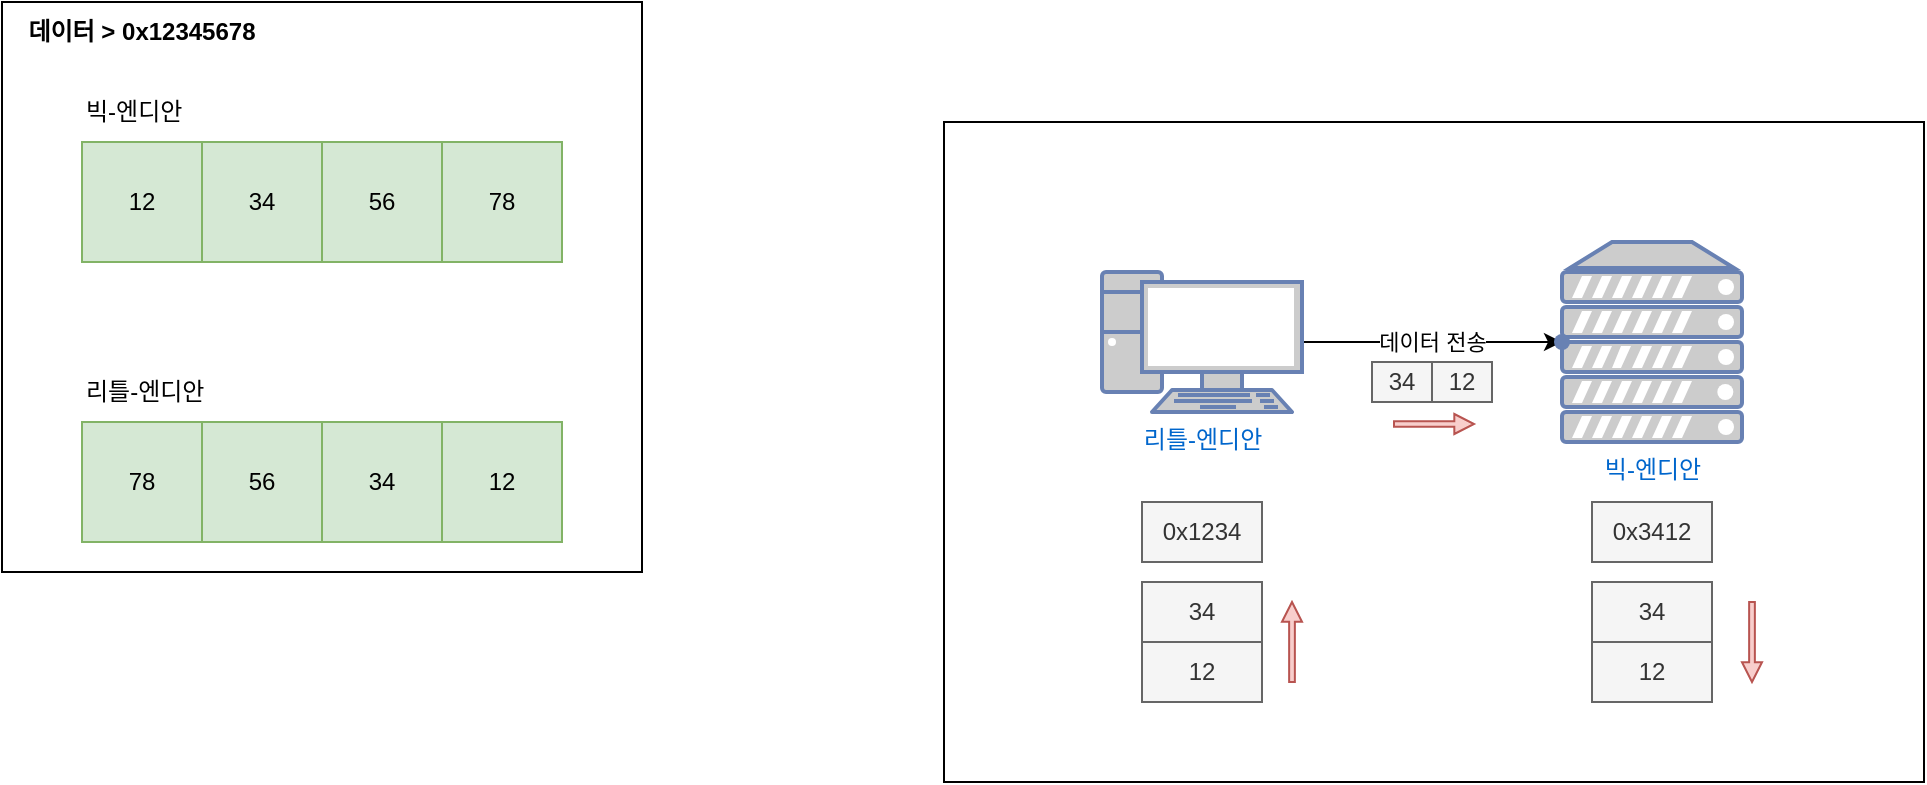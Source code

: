 <mxfile version="15.4.0" type="device"><diagram id="BIww486b7Sj1aNVrYjPS" name="Page-1"><mxGraphModel dx="811" dy="1047" grid="1" gridSize="10" guides="1" tooltips="1" connect="1" arrows="1" fold="1" page="1" pageScale="1" pageWidth="827" pageHeight="1169" math="0" shadow="0"><root><mxCell id="0"/><mxCell id="1" parent="0"/><mxCell id="Lz-bRAUbh7KZAy4cvf9u-33" value="" style="rounded=0;whiteSpace=wrap;html=1;align=left;" vertex="1" parent="1"><mxGeometry x="561" y="150" width="490" height="330" as="geometry"/></mxCell><mxCell id="Lz-bRAUbh7KZAy4cvf9u-12" value="" style="rounded=0;whiteSpace=wrap;html=1;align=left;" vertex="1" parent="1"><mxGeometry x="90" y="90" width="320" height="285" as="geometry"/></mxCell><mxCell id="Lz-bRAUbh7KZAy4cvf9u-1" value="12" style="rounded=0;whiteSpace=wrap;html=1;fillColor=#d5e8d4;strokeColor=#82b366;" vertex="1" parent="1"><mxGeometry x="130" y="160" width="60" height="60" as="geometry"/></mxCell><mxCell id="Lz-bRAUbh7KZAy4cvf9u-2" value="34" style="rounded=0;whiteSpace=wrap;html=1;fillColor=#d5e8d4;strokeColor=#82b366;" vertex="1" parent="1"><mxGeometry x="190" y="160" width="60" height="60" as="geometry"/></mxCell><mxCell id="Lz-bRAUbh7KZAy4cvf9u-3" value="78" style="rounded=0;whiteSpace=wrap;html=1;fillColor=#d5e8d4;strokeColor=#82b366;" vertex="1" parent="1"><mxGeometry x="310" y="160" width="60" height="60" as="geometry"/></mxCell><mxCell id="Lz-bRAUbh7KZAy4cvf9u-4" value="56" style="rounded=0;whiteSpace=wrap;html=1;fillColor=#d5e8d4;strokeColor=#82b366;" vertex="1" parent="1"><mxGeometry x="250" y="160" width="60" height="60" as="geometry"/></mxCell><mxCell id="Lz-bRAUbh7KZAy4cvf9u-6" value="빅-엔디안" style="text;html=1;strokeColor=none;fillColor=none;align=left;verticalAlign=middle;whiteSpace=wrap;rounded=0;" vertex="1" parent="1"><mxGeometry x="130" y="130" width="60" height="30" as="geometry"/></mxCell><mxCell id="Lz-bRAUbh7KZAy4cvf9u-7" value="78" style="rounded=0;whiteSpace=wrap;html=1;fillColor=#d5e8d4;strokeColor=#82b366;" vertex="1" parent="1"><mxGeometry x="130" y="300" width="60" height="60" as="geometry"/></mxCell><mxCell id="Lz-bRAUbh7KZAy4cvf9u-8" value="56" style="rounded=0;whiteSpace=wrap;html=1;fillColor=#d5e8d4;strokeColor=#82b366;" vertex="1" parent="1"><mxGeometry x="190" y="300" width="60" height="60" as="geometry"/></mxCell><mxCell id="Lz-bRAUbh7KZAy4cvf9u-9" value="12" style="rounded=0;whiteSpace=wrap;html=1;fillColor=#d5e8d4;strokeColor=#82b366;" vertex="1" parent="1"><mxGeometry x="310" y="300" width="60" height="60" as="geometry"/></mxCell><mxCell id="Lz-bRAUbh7KZAy4cvf9u-10" value="34" style="rounded=0;whiteSpace=wrap;html=1;fillColor=#d5e8d4;strokeColor=#82b366;" vertex="1" parent="1"><mxGeometry x="250" y="300" width="60" height="60" as="geometry"/></mxCell><mxCell id="Lz-bRAUbh7KZAy4cvf9u-11" value="리틀-엔디안" style="text;html=1;strokeColor=none;fillColor=none;align=left;verticalAlign=middle;whiteSpace=wrap;rounded=0;" vertex="1" parent="1"><mxGeometry x="130" y="270" width="100" height="30" as="geometry"/></mxCell><mxCell id="Lz-bRAUbh7KZAy4cvf9u-13" value="데이터 &amp;gt; 0x12345678" style="text;html=1;strokeColor=none;fillColor=none;align=center;verticalAlign=middle;whiteSpace=wrap;rounded=0;fontStyle=1" vertex="1" parent="1"><mxGeometry x="90" y="90" width="140" height="30" as="geometry"/></mxCell><mxCell id="Lz-bRAUbh7KZAy4cvf9u-17" value="데이터 전송" style="edgeStyle=orthogonalEdgeStyle;rounded=0;orthogonalLoop=1;jettySize=auto;html=1;" edge="1" parent="1" source="Lz-bRAUbh7KZAy4cvf9u-14" target="Lz-bRAUbh7KZAy4cvf9u-16"><mxGeometry relative="1" as="geometry"/></mxCell><mxCell id="Lz-bRAUbh7KZAy4cvf9u-14" value="리틀-엔디안" style="fontColor=#0066CC;verticalAlign=top;verticalLabelPosition=bottom;labelPosition=center;align=center;html=1;outlineConnect=0;fillColor=#CCCCCC;strokeColor=#6881B3;gradientColor=none;gradientDirection=north;strokeWidth=2;shape=mxgraph.networks.pc;" vertex="1" parent="1"><mxGeometry x="640" y="225" width="100" height="70" as="geometry"/></mxCell><mxCell id="Lz-bRAUbh7KZAy4cvf9u-15" value="빅-엔디안" style="fontColor=#0066CC;verticalAlign=top;verticalLabelPosition=bottom;labelPosition=center;align=center;html=1;outlineConnect=0;fillColor=#CCCCCC;strokeColor=#6881B3;gradientColor=none;gradientDirection=north;strokeWidth=2;shape=mxgraph.networks.server;" vertex="1" parent="1"><mxGeometry x="870" y="210" width="90" height="100" as="geometry"/></mxCell><mxCell id="Lz-bRAUbh7KZAy4cvf9u-16" value="" style="shape=waypoint;size=6;pointerEvents=1;points=[];fillColor=#CCCCCC;resizable=0;rotatable=0;perimeter=centerPerimeter;snapToPoint=1;fontColor=#0066CC;verticalAlign=top;strokeColor=#6881B3;strokeWidth=2;gradientDirection=north;" vertex="1" parent="1"><mxGeometry x="850" y="240" width="40" height="40" as="geometry"/></mxCell><mxCell id="Lz-bRAUbh7KZAy4cvf9u-20" value="0x1234" style="text;html=1;strokeColor=#666666;fillColor=#f5f5f5;align=center;verticalAlign=middle;whiteSpace=wrap;rounded=0;fontColor=#333333;" vertex="1" parent="1"><mxGeometry x="660" y="340" width="60" height="30" as="geometry"/></mxCell><mxCell id="Lz-bRAUbh7KZAy4cvf9u-21" value="0x3412" style="text;html=1;strokeColor=#666666;fillColor=#f5f5f5;align=center;verticalAlign=middle;whiteSpace=wrap;rounded=0;fontColor=#333333;" vertex="1" parent="1"><mxGeometry x="885" y="340" width="60" height="30" as="geometry"/></mxCell><mxCell id="Lz-bRAUbh7KZAy4cvf9u-22" value="34" style="text;html=1;strokeColor=#666666;fillColor=#f5f5f5;align=center;verticalAlign=middle;whiteSpace=wrap;rounded=0;fontColor=#333333;" vertex="1" parent="1"><mxGeometry x="660" y="380" width="60" height="30" as="geometry"/></mxCell><mxCell id="Lz-bRAUbh7KZAy4cvf9u-23" value="12" style="text;html=1;strokeColor=#666666;fillColor=#f5f5f5;align=center;verticalAlign=middle;whiteSpace=wrap;rounded=0;fontColor=#333333;" vertex="1" parent="1"><mxGeometry x="660" y="410" width="60" height="30" as="geometry"/></mxCell><mxCell id="Lz-bRAUbh7KZAy4cvf9u-24" value="34" style="text;html=1;strokeColor=#666666;fillColor=#f5f5f5;align=center;verticalAlign=middle;whiteSpace=wrap;rounded=0;fontColor=#333333;" vertex="1" parent="1"><mxGeometry x="885" y="380" width="60" height="30" as="geometry"/></mxCell><mxCell id="Lz-bRAUbh7KZAy4cvf9u-25" value="12" style="text;html=1;strokeColor=#666666;fillColor=#f5f5f5;align=center;verticalAlign=middle;whiteSpace=wrap;rounded=0;fontColor=#333333;" vertex="1" parent="1"><mxGeometry x="885" y="410" width="60" height="30" as="geometry"/></mxCell><mxCell id="Lz-bRAUbh7KZAy4cvf9u-26" value="" style="shape=singleArrow;direction=north;whiteSpace=wrap;html=1;align=left;arrowWidth=0.286;arrowSize=0.246;fillColor=#f8cecc;strokeColor=#b85450;" vertex="1" parent="1"><mxGeometry x="730" y="390" width="10" height="40" as="geometry"/></mxCell><mxCell id="Lz-bRAUbh7KZAy4cvf9u-27" value="" style="shape=singleArrow;direction=south;whiteSpace=wrap;html=1;align=left;arrowWidth=0.286;arrowSize=0.246;fillColor=#f8cecc;strokeColor=#b85450;" vertex="1" parent="1"><mxGeometry x="960" y="390" width="10" height="40" as="geometry"/></mxCell><mxCell id="Lz-bRAUbh7KZAy4cvf9u-28" value="34" style="text;html=1;strokeColor=#666666;fillColor=#f5f5f5;align=center;verticalAlign=middle;whiteSpace=wrap;rounded=0;fontColor=#333333;" vertex="1" parent="1"><mxGeometry x="775" y="270" width="30" height="20" as="geometry"/></mxCell><mxCell id="Lz-bRAUbh7KZAy4cvf9u-30" value="12" style="text;html=1;strokeColor=#666666;fillColor=#f5f5f5;align=center;verticalAlign=middle;whiteSpace=wrap;rounded=0;fontColor=#333333;" vertex="1" parent="1"><mxGeometry x="805" y="270" width="30" height="20" as="geometry"/></mxCell><mxCell id="Lz-bRAUbh7KZAy4cvf9u-31" value="" style="shape=singleArrow;direction=east;whiteSpace=wrap;html=1;align=left;arrowWidth=0.286;arrowSize=0.246;fillColor=#f8cecc;strokeColor=#b85450;" vertex="1" parent="1"><mxGeometry x="786" y="296" width="40" height="10" as="geometry"/></mxCell></root></mxGraphModel></diagram></mxfile>